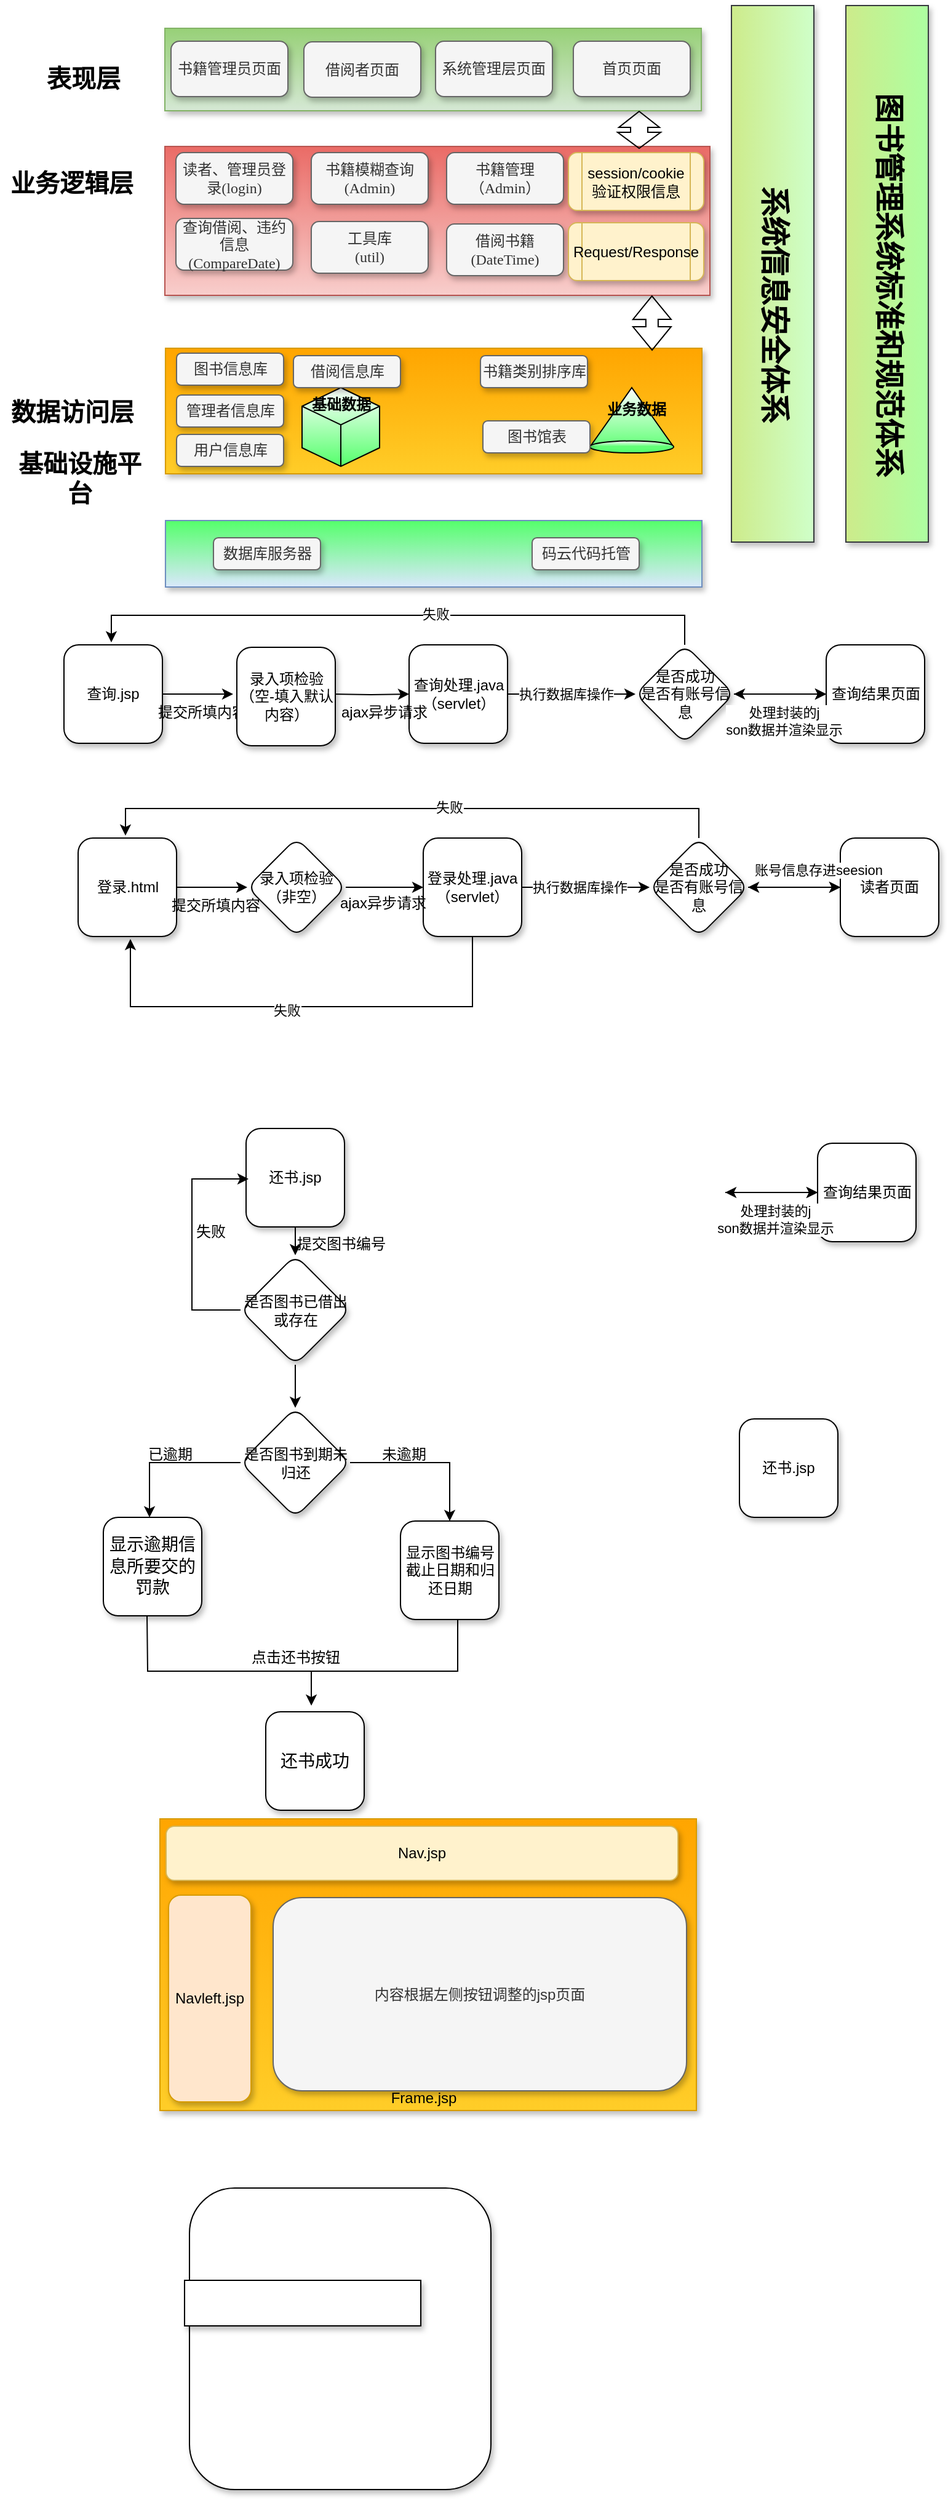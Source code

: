 <mxfile version="16.1.2" type="github">
  <diagram id="rGSmb_pIZY3zPX9j6uLZ" name="Page-1">
    <mxGraphModel dx="1593" dy="740" grid="0" gridSize="10" guides="1" tooltips="1" connect="0" arrows="1" fold="1" page="1" pageScale="1" pageWidth="827" pageHeight="1169" math="0" shadow="0">
      <root>
        <mxCell id="0" />
        <mxCell id="1" parent="0" />
        <mxCell id="xCQ0nxMYJF8ky7RXC2G_-2" value="" style="rounded=0;whiteSpace=wrap;html=1;gradientDirection=north;gradientColor=#97d077;shadow=1;spacingTop=0;perimeterSpacing=20;portConstraintRotation=0;fillColor=#d5e8d4;strokeColor=#82b366;" parent="1" vertex="1">
          <mxGeometry x="146" y="346" width="436" height="67" as="geometry" />
        </mxCell>
        <mxCell id="xCQ0nxMYJF8ky7RXC2G_-3" value="&lt;font face=&quot;宋体&quot;&gt;书籍管理员页面&lt;/font&gt;" style="rounded=1;whiteSpace=wrap;html=1;shadow=1;gradientDirection=north;fillColor=#f5f5f5;fontColor=#333333;strokeColor=#666666;" parent="1" vertex="1">
          <mxGeometry x="151" y="356.5" width="95" height="45" as="geometry" />
        </mxCell>
        <mxCell id="xCQ0nxMYJF8ky7RXC2G_-4" value="&lt;font face=&quot;宋体&quot;&gt;系统管理层页面&lt;/font&gt;" style="rounded=1;whiteSpace=wrap;html=1;shadow=1;gradientDirection=north;fillColor=#f5f5f5;fontColor=#333333;strokeColor=#666666;" parent="1" vertex="1">
          <mxGeometry x="366" y="356.5" width="95" height="45" as="geometry" />
        </mxCell>
        <mxCell id="xCQ0nxMYJF8ky7RXC2G_-5" value="&lt;font face=&quot;宋体&quot;&gt;借阅者页面&lt;/font&gt;" style="rounded=1;whiteSpace=wrap;html=1;shadow=1;gradientDirection=north;fillColor=#f5f5f5;fontColor=#333333;strokeColor=#666666;" parent="1" vertex="1">
          <mxGeometry x="259" y="357" width="95" height="45" as="geometry" />
        </mxCell>
        <mxCell id="xCQ0nxMYJF8ky7RXC2G_-6" value="&lt;font face=&quot;宋体&quot;&gt;首页页面&lt;/font&gt;" style="rounded=1;whiteSpace=wrap;html=1;shadow=1;gradientDirection=north;fillColor=#f5f5f5;fontColor=#333333;strokeColor=#666666;" parent="1" vertex="1">
          <mxGeometry x="478" y="356.5" width="95" height="45" as="geometry" />
        </mxCell>
        <mxCell id="xCQ0nxMYJF8ky7RXC2G_-7" value="" style="rounded=0;whiteSpace=wrap;html=1;gradientDirection=north;gradientColor=#ea6b66;shadow=1;spacingTop=0;perimeterSpacing=20;portConstraintRotation=0;fillColor=#f8cecc;strokeColor=#b85450;" parent="1" vertex="1">
          <mxGeometry x="146" y="442" width="443" height="121" as="geometry" />
        </mxCell>
        <mxCell id="xCQ0nxMYJF8ky7RXC2G_-8" value="&lt;h4&gt;&lt;font face=&quot;楷体&quot; style=&quot;font-size: 20px&quot;&gt;表现层&lt;/font&gt;&lt;/h4&gt;" style="text;html=1;strokeColor=none;fillColor=none;align=center;verticalAlign=middle;whiteSpace=wrap;rounded=0;shadow=1;fontFamily=Times New Roman;" parent="1" vertex="1">
          <mxGeometry x="35" y="356.5" width="90" height="58.5" as="geometry" />
        </mxCell>
        <mxCell id="xCQ0nxMYJF8ky7RXC2G_-9" value="&lt;h4&gt;&lt;font face=&quot;楷体&quot; style=&quot;font-size: 20px&quot;&gt;业务逻辑层&lt;/font&gt;&lt;/h4&gt;" style="text;html=1;strokeColor=none;fillColor=none;align=center;verticalAlign=middle;whiteSpace=wrap;rounded=0;shadow=1;fontFamily=Times New Roman;" parent="1" vertex="1">
          <mxGeometry x="16" y="442" width="109" height="58.5" as="geometry" />
        </mxCell>
        <mxCell id="xCQ0nxMYJF8ky7RXC2G_-11" value="&lt;h4&gt;&lt;font face=&quot;楷体&quot; style=&quot;font-size: 20px&quot;&gt;数据访问层&lt;/font&gt;&lt;/h4&gt;" style="text;html=1;strokeColor=none;fillColor=none;align=center;verticalAlign=middle;whiteSpace=wrap;rounded=0;shadow=1;fontFamily=Times New Roman;" parent="1" vertex="1">
          <mxGeometry x="16" y="627.75" width="109.5" height="58.5" as="geometry" />
        </mxCell>
        <mxCell id="xCQ0nxMYJF8ky7RXC2G_-13" value="" style="rounded=0;whiteSpace=wrap;html=1;gradientDirection=north;gradientColor=#ffa500;shadow=1;spacingTop=0;perimeterSpacing=20;portConstraintRotation=0;fillColor=#ffcd28;strokeColor=#d79b00;" parent="1" vertex="1">
          <mxGeometry x="146.5" y="606" width="436" height="102" as="geometry" />
        </mxCell>
        <mxCell id="xCQ0nxMYJF8ky7RXC2G_-14" value="" style="rounded=0;whiteSpace=wrap;html=1;gradientDirection=north;shadow=1;spacingTop=0;perimeterSpacing=20;portConstraintRotation=0;fillColor=#cdeb8b;strokeColor=#36393d;rotation=90;gradientColor=#CFFFC9;" parent="1" vertex="1">
          <mxGeometry x="422" y="512" width="436" height="67" as="geometry" />
        </mxCell>
        <mxCell id="xCQ0nxMYJF8ky7RXC2G_-15" value="" style="rounded=0;whiteSpace=wrap;html=1;gradientDirection=north;shadow=1;spacingTop=0;perimeterSpacing=20;portConstraintRotation=0;fillColor=#cdeb8b;strokeColor=#36393d;rotation=90;gradientColor=#ADFFA1;" parent="1" vertex="1">
          <mxGeometry x="515" y="512" width="436" height="67" as="geometry" />
        </mxCell>
        <mxCell id="xCQ0nxMYJF8ky7RXC2G_-16" value="&lt;font face=&quot;宋体&quot;&gt;系统信息安全体系&lt;/font&gt;" style="text;strokeColor=none;fillColor=none;html=1;fontSize=24;fontStyle=1;verticalAlign=middle;align=center;rounded=0;shadow=1;fontFamily=Courier New;rotation=90;" parent="1" vertex="1">
          <mxGeometry x="482.75" y="551" width="314.5" height="40" as="geometry" />
        </mxCell>
        <mxCell id="xCQ0nxMYJF8ky7RXC2G_-17" value="&lt;font face=&quot;宋体&quot;&gt;图书管理系统标准和规范体系&lt;/font&gt;" style="text;strokeColor=none;fillColor=none;html=1;fontSize=24;fontStyle=1;verticalAlign=middle;align=center;rounded=0;shadow=1;fontFamily=Courier New;rotation=90;" parent="1" vertex="1">
          <mxGeometry x="575.75" y="535" width="314.5" height="40" as="geometry" />
        </mxCell>
        <mxCell id="xCQ0nxMYJF8ky7RXC2G_-18" value="&lt;font face=&quot;宋体&quot;&gt;读者、管理员登录(login)&lt;/font&gt;" style="rounded=1;whiteSpace=wrap;html=1;shadow=1;gradientDirection=north;fillColor=#f5f5f5;fontColor=#333333;strokeColor=#666666;" parent="1" vertex="1">
          <mxGeometry x="155" y="447" width="95" height="42" as="geometry" />
        </mxCell>
        <mxCell id="xCQ0nxMYJF8ky7RXC2G_-19" value="&lt;h4&gt;&lt;font face=&quot;楷体&quot; style=&quot;font-size: 20px&quot;&gt;基础设施平台&lt;/font&gt;&lt;/h4&gt;" style="text;html=1;strokeColor=none;fillColor=none;align=center;verticalAlign=middle;whiteSpace=wrap;rounded=0;shadow=1;fontFamily=Times New Roman;" parent="1" vertex="1">
          <mxGeometry x="22" y="682" width="109.5" height="58.5" as="geometry" />
        </mxCell>
        <mxCell id="xCQ0nxMYJF8ky7RXC2G_-20" value="&lt;font face=&quot;宋体&quot;&gt;书籍模糊查询&lt;br&gt;(Admin)&lt;br&gt;&lt;/font&gt;" style="rounded=1;whiteSpace=wrap;html=1;shadow=1;gradientDirection=north;fillColor=#f5f5f5;fontColor=#333333;strokeColor=#666666;" parent="1" vertex="1">
          <mxGeometry x="265" y="447" width="95" height="42" as="geometry" />
        </mxCell>
        <mxCell id="xCQ0nxMYJF8ky7RXC2G_-21" value="&lt;font face=&quot;宋体&quot;&gt;书籍管理（Admin）&lt;/font&gt;" style="rounded=1;whiteSpace=wrap;html=1;shadow=1;gradientDirection=north;fillColor=#f5f5f5;fontColor=#333333;strokeColor=#666666;" parent="1" vertex="1">
          <mxGeometry x="375" y="447" width="95" height="42" as="geometry" />
        </mxCell>
        <mxCell id="xCQ0nxMYJF8ky7RXC2G_-22" value="&lt;font face=&quot;宋体&quot;&gt;借阅书籍&lt;br&gt;(DateTime)&lt;br&gt;&lt;/font&gt;" style="rounded=1;whiteSpace=wrap;html=1;shadow=1;gradientDirection=north;fillColor=#f5f5f5;fontColor=#333333;strokeColor=#666666;" parent="1" vertex="1">
          <mxGeometry x="375" y="505" width="95" height="42" as="geometry" />
        </mxCell>
        <mxCell id="xCQ0nxMYJF8ky7RXC2G_-23" value="&lt;font face=&quot;宋体&quot;&gt;查询借阅、违约信息(CompareDate)&lt;/font&gt;" style="rounded=1;whiteSpace=wrap;html=1;shadow=1;gradientDirection=north;fillColor=#f5f5f5;fontColor=#333333;strokeColor=#666666;" parent="1" vertex="1">
          <mxGeometry x="155" y="500.5" width="95" height="42" as="geometry" />
        </mxCell>
        <mxCell id="xCQ0nxMYJF8ky7RXC2G_-26" value="&lt;font face=&quot;宋体&quot;&gt;工具库&lt;br&gt;(util)&lt;br&gt;&lt;/font&gt;" style="rounded=1;whiteSpace=wrap;html=1;shadow=1;gradientDirection=north;fillColor=#f5f5f5;fontColor=#333333;strokeColor=#666666;" parent="1" vertex="1">
          <mxGeometry x="265" y="503" width="95" height="42" as="geometry" />
        </mxCell>
        <mxCell id="VZruGt7_fquRSm-Is5DC-7" value="" style="rounded=0;whiteSpace=wrap;html=1;gradientDirection=north;shadow=1;spacingTop=0;perimeterSpacing=20;portConstraintRotation=0;fillColor=#dae8fc;strokeColor=#6c8ebf;gradientColor=#54FF6B;" parent="1" vertex="1">
          <mxGeometry x="146.5" y="746" width="436" height="54" as="geometry" />
        </mxCell>
        <mxCell id="VZruGt7_fquRSm-Is5DC-9" value="" style="html=1;whiteSpace=wrap;shape=isoCube2;backgroundOutline=1;isoAngle=15;sketch=0;gradientColor=#54FF6B;" parent="1" vertex="1">
          <mxGeometry x="257.5" y="638" width="63" height="64" as="geometry" />
        </mxCell>
        <mxCell id="VZruGt7_fquRSm-Is5DC-10" value="&lt;font face=&quot;宋体&quot; style=&quot;font-size: 12px&quot;&gt;基础数据&lt;/font&gt;" style="text;strokeColor=none;fillColor=none;html=1;fontSize=24;fontStyle=1;verticalAlign=middle;align=center;rounded=0;shadow=1;fontFamily=Courier New;rotation=0;direction=east;" parent="1" vertex="1">
          <mxGeometry x="222" y="642" width="134" height="16" as="geometry" />
        </mxCell>
        <mxCell id="VZruGt7_fquRSm-Is5DC-11" value="&lt;font face=&quot;宋体&quot;&gt;图书信息库&lt;/font&gt;" style="rounded=1;whiteSpace=wrap;html=1;shadow=1;gradientDirection=north;fillColor=#f5f5f5;fontColor=#333333;strokeColor=#666666;" parent="1" vertex="1">
          <mxGeometry x="155.5" y="610" width="87" height="26" as="geometry" />
        </mxCell>
        <mxCell id="VZruGt7_fquRSm-Is5DC-12" value="&lt;font face=&quot;宋体&quot;&gt;管理者信息库&lt;/font&gt;" style="rounded=1;whiteSpace=wrap;html=1;shadow=1;gradientDirection=north;fillColor=#f5f5f5;fontColor=#333333;strokeColor=#666666;" parent="1" vertex="1">
          <mxGeometry x="155.5" y="644" width="87" height="26" as="geometry" />
        </mxCell>
        <mxCell id="VZruGt7_fquRSm-Is5DC-13" value="&lt;font face=&quot;宋体&quot;&gt;用户信息库&lt;/font&gt;" style="rounded=1;whiteSpace=wrap;html=1;shadow=1;gradientDirection=north;fillColor=#f5f5f5;fontColor=#333333;strokeColor=#666666;" parent="1" vertex="1">
          <mxGeometry x="155.5" y="676" width="87" height="26" as="geometry" />
        </mxCell>
        <mxCell id="VZruGt7_fquRSm-Is5DC-14" value="&lt;font face=&quot;宋体&quot;&gt;借阅信息库&lt;/font&gt;" style="rounded=1;whiteSpace=wrap;html=1;shadow=1;gradientDirection=north;fillColor=#f5f5f5;fontColor=#333333;strokeColor=#666666;" parent="1" vertex="1">
          <mxGeometry x="250.5" y="612" width="87" height="26" as="geometry" />
        </mxCell>
        <mxCell id="VZruGt7_fquRSm-Is5DC-15" value="" style="verticalLabelPosition=bottom;verticalAlign=top;html=1;shape=mxgraph.basic.cone;sketch=0;fontSize=12;gradientColor=#54FF6B;" parent="1" vertex="1">
          <mxGeometry x="491.5" y="638" width="68" height="53" as="geometry" />
        </mxCell>
        <mxCell id="VZruGt7_fquRSm-Is5DC-17" value="&lt;font face=&quot;宋体&quot; style=&quot;font-size: 12px&quot;&gt;业务数据&lt;/font&gt;" style="text;strokeColor=none;fillColor=none;html=1;fontSize=24;fontStyle=1;verticalAlign=middle;align=center;rounded=0;shadow=1;fontFamily=Courier New;rotation=0;direction=east;" parent="1" vertex="1">
          <mxGeometry x="462" y="646" width="134" height="16" as="geometry" />
        </mxCell>
        <mxCell id="VZruGt7_fquRSm-Is5DC-18" value="&lt;font face=&quot;宋体&quot;&gt;书籍类别排序库&lt;/font&gt;" style="rounded=1;whiteSpace=wrap;html=1;shadow=1;gradientDirection=north;fillColor=#f5f5f5;fontColor=#333333;strokeColor=#666666;" parent="1" vertex="1">
          <mxGeometry x="402.5" y="612" width="87" height="26" as="geometry" />
        </mxCell>
        <mxCell id="VZruGt7_fquRSm-Is5DC-19" value="&lt;font face=&quot;宋体&quot;&gt;图书馆表&lt;/font&gt;" style="rounded=1;whiteSpace=wrap;html=1;shadow=1;gradientDirection=north;fillColor=#f5f5f5;fontColor=#333333;strokeColor=#666666;" parent="1" vertex="1">
          <mxGeometry x="404.5" y="665" width="87" height="26" as="geometry" />
        </mxCell>
        <mxCell id="VZruGt7_fquRSm-Is5DC-20" value="&lt;font face=&quot;宋体&quot;&gt;数据库服务器&lt;/font&gt;" style="rounded=1;whiteSpace=wrap;html=1;shadow=1;gradientDirection=north;fillColor=#f5f5f5;fontColor=#333333;strokeColor=#666666;" parent="1" vertex="1">
          <mxGeometry x="185.5" y="760" width="87" height="26" as="geometry" />
        </mxCell>
        <mxCell id="VZruGt7_fquRSm-Is5DC-21" value="&lt;font face=&quot;宋体&quot;&gt;码云代码托管&lt;/font&gt;" style="rounded=1;whiteSpace=wrap;html=1;shadow=1;gradientDirection=north;fillColor=#f5f5f5;fontColor=#333333;strokeColor=#666666;" parent="1" vertex="1">
          <mxGeometry x="444.5" y="760" width="87" height="26" as="geometry" />
        </mxCell>
        <mxCell id="Mgyk64NdSJGYaR96-P3A-1" value="session/cookie&lt;br&gt;验证权限信息" style="shape=process;whiteSpace=wrap;html=1;backgroundOutline=1;rounded=1;shadow=1;fillColor=#fff2cc;strokeColor=#d6b656;" vertex="1" parent="1">
          <mxGeometry x="474" y="447" width="110" height="47" as="geometry" />
        </mxCell>
        <mxCell id="Mgyk64NdSJGYaR96-P3A-4" value="Request/Response" style="shape=process;whiteSpace=wrap;html=1;backgroundOutline=1;rounded=1;shadow=1;fillColor=#fff2cc;strokeColor=#d6b656;" vertex="1" parent="1">
          <mxGeometry x="474" y="504" width="110" height="47" as="geometry" />
        </mxCell>
        <mxCell id="Mgyk64NdSJGYaR96-P3A-5" value="" style="shape=flexArrow;endArrow=classic;startArrow=classic;html=1;rounded=0;entryX=0.861;entryY=0.876;entryDx=0;entryDy=0;entryPerimeter=0;" edge="1" parent="1" target="xCQ0nxMYJF8ky7RXC2G_-7">
          <mxGeometry width="100" height="100" relative="1" as="geometry">
            <mxPoint x="542" y="608" as="sourcePoint" />
            <mxPoint x="471" y="572" as="targetPoint" />
          </mxGeometry>
        </mxCell>
        <mxCell id="Mgyk64NdSJGYaR96-P3A-7" value="" style="shape=flexArrow;endArrow=classic;startArrow=classic;html=1;rounded=0;endWidth=18;endSize=4;width=14;startSize=4;" edge="1" parent="1">
          <mxGeometry width="100" height="100" relative="1" as="geometry">
            <mxPoint x="531.5" y="444" as="sourcePoint" />
            <mxPoint x="531.5" y="413" as="targetPoint" />
          </mxGeometry>
        </mxCell>
        <mxCell id="Mgyk64NdSJGYaR96-P3A-13" value="" style="edgeStyle=orthogonalEdgeStyle;rounded=0;orthogonalLoop=1;jettySize=auto;html=1;" edge="1" parent="1" source="Mgyk64NdSJGYaR96-P3A-8" target="Mgyk64NdSJGYaR96-P3A-9">
          <mxGeometry relative="1" as="geometry" />
        </mxCell>
        <mxCell id="Mgyk64NdSJGYaR96-P3A-8" value="登录.html" style="whiteSpace=wrap;html=1;aspect=fixed;rounded=1;shadow=1;" vertex="1" parent="1">
          <mxGeometry x="75.5" y="1004" width="80" height="80" as="geometry" />
        </mxCell>
        <mxCell id="Mgyk64NdSJGYaR96-P3A-15" style="edgeStyle=orthogonalEdgeStyle;rounded=0;orthogonalLoop=1;jettySize=auto;html=1;" edge="1" parent="1" source="Mgyk64NdSJGYaR96-P3A-9" target="Mgyk64NdSJGYaR96-P3A-10">
          <mxGeometry relative="1" as="geometry" />
        </mxCell>
        <mxCell id="Mgyk64NdSJGYaR96-P3A-9" value="录入项检验&lt;br&gt;（非空）" style="rhombus;whiteSpace=wrap;html=1;rounded=1;shadow=1;" vertex="1" parent="1">
          <mxGeometry x="213" y="1004" width="80" height="80" as="geometry" />
        </mxCell>
        <mxCell id="Mgyk64NdSJGYaR96-P3A-16" style="edgeStyle=orthogonalEdgeStyle;rounded=0;orthogonalLoop=1;jettySize=auto;html=1;" edge="1" parent="1" source="Mgyk64NdSJGYaR96-P3A-10" target="Mgyk64NdSJGYaR96-P3A-11">
          <mxGeometry relative="1" as="geometry" />
        </mxCell>
        <mxCell id="Mgyk64NdSJGYaR96-P3A-18" value="执行数据库操作" style="edgeLabel;html=1;align=center;verticalAlign=middle;resizable=0;points=[];" vertex="1" connectable="0" parent="Mgyk64NdSJGYaR96-P3A-16">
          <mxGeometry x="-0.211" y="-1" relative="1" as="geometry">
            <mxPoint x="6" y="-1" as="offset" />
          </mxGeometry>
        </mxCell>
        <mxCell id="Mgyk64NdSJGYaR96-P3A-22" style="edgeStyle=orthogonalEdgeStyle;rounded=0;orthogonalLoop=1;jettySize=auto;html=1;entryX=0.531;entryY=1.025;entryDx=0;entryDy=0;entryPerimeter=0;" edge="1" parent="1" source="Mgyk64NdSJGYaR96-P3A-10" target="Mgyk64NdSJGYaR96-P3A-8">
          <mxGeometry relative="1" as="geometry">
            <mxPoint x="120" y="1141" as="targetPoint" />
            <Array as="points">
              <mxPoint x="396" y="1141" />
              <mxPoint x="118" y="1141" />
            </Array>
          </mxGeometry>
        </mxCell>
        <mxCell id="Mgyk64NdSJGYaR96-P3A-23" value="失败" style="edgeLabel;html=1;align=center;verticalAlign=middle;resizable=0;points=[];" vertex="1" connectable="0" parent="Mgyk64NdSJGYaR96-P3A-22">
          <mxGeometry x="0.067" y="3" relative="1" as="geometry">
            <mxPoint as="offset" />
          </mxGeometry>
        </mxCell>
        <mxCell id="Mgyk64NdSJGYaR96-P3A-10" value="登录处理.java&lt;br&gt;（servlet）" style="whiteSpace=wrap;html=1;aspect=fixed;rounded=1;shadow=1;" vertex="1" parent="1">
          <mxGeometry x="356" y="1004" width="80" height="80" as="geometry" />
        </mxCell>
        <mxCell id="Mgyk64NdSJGYaR96-P3A-17" style="edgeStyle=orthogonalEdgeStyle;rounded=0;orthogonalLoop=1;jettySize=auto;html=1;" edge="1" parent="1" target="Mgyk64NdSJGYaR96-P3A-12">
          <mxGeometry relative="1" as="geometry">
            <mxPoint x="628" y="1044" as="sourcePoint" />
            <Array as="points">
              <mxPoint x="628" y="1044" />
              <mxPoint x="628" y="1044" />
            </Array>
          </mxGeometry>
        </mxCell>
        <mxCell id="Mgyk64NdSJGYaR96-P3A-20" style="edgeStyle=orthogonalEdgeStyle;rounded=0;orthogonalLoop=1;jettySize=auto;html=1;entryX=0.481;entryY=-0.025;entryDx=0;entryDy=0;entryPerimeter=0;" edge="1" parent="1" source="Mgyk64NdSJGYaR96-P3A-11" target="Mgyk64NdSJGYaR96-P3A-8">
          <mxGeometry relative="1" as="geometry">
            <mxPoint x="110" y="963" as="targetPoint" />
            <Array as="points">
              <mxPoint x="580" y="980" />
              <mxPoint x="114" y="980" />
            </Array>
          </mxGeometry>
        </mxCell>
        <mxCell id="Mgyk64NdSJGYaR96-P3A-21" value="失败" style="edgeLabel;html=1;align=center;verticalAlign=middle;resizable=0;points=[];" vertex="1" connectable="0" parent="Mgyk64NdSJGYaR96-P3A-20">
          <mxGeometry x="-0.113" y="-1" relative="1" as="geometry">
            <mxPoint as="offset" />
          </mxGeometry>
        </mxCell>
        <mxCell id="Mgyk64NdSJGYaR96-P3A-26" value="" style="edgeStyle=orthogonalEdgeStyle;rounded=0;orthogonalLoop=1;jettySize=auto;html=1;" edge="1" parent="1" source="Mgyk64NdSJGYaR96-P3A-11" target="Mgyk64NdSJGYaR96-P3A-12">
          <mxGeometry relative="1" as="geometry">
            <Array as="points">
              <mxPoint x="641" y="1044" />
              <mxPoint x="641" y="1044" />
            </Array>
          </mxGeometry>
        </mxCell>
        <mxCell id="Mgyk64NdSJGYaR96-P3A-11" value="是否成功&lt;br&gt;是否有账号信息" style="rhombus;whiteSpace=wrap;html=1;rounded=1;shadow=1;" vertex="1" parent="1">
          <mxGeometry x="540" y="1004" width="80" height="80" as="geometry" />
        </mxCell>
        <mxCell id="Mgyk64NdSJGYaR96-P3A-40" value="" style="edgeStyle=orthogonalEdgeStyle;rounded=0;orthogonalLoop=1;jettySize=auto;html=1;" edge="1" parent="1" source="Mgyk64NdSJGYaR96-P3A-12" target="Mgyk64NdSJGYaR96-P3A-11">
          <mxGeometry relative="1" as="geometry" />
        </mxCell>
        <mxCell id="Mgyk64NdSJGYaR96-P3A-12" value="读者页面" style="whiteSpace=wrap;html=1;aspect=fixed;rounded=1;shadow=1;" vertex="1" parent="1">
          <mxGeometry x="695" y="1004" width="80" height="80" as="geometry" />
        </mxCell>
        <mxCell id="Mgyk64NdSJGYaR96-P3A-14" value="提交所填内容" style="text;html=1;align=center;verticalAlign=middle;resizable=0;points=[];autosize=1;strokeColor=none;fillColor=none;" vertex="1" parent="1">
          <mxGeometry x="146" y="1050" width="82" height="18" as="geometry" />
        </mxCell>
        <mxCell id="Mgyk64NdSJGYaR96-P3A-41" value="账号信息存进seesion" style="edgeLabel;html=1;align=center;verticalAlign=middle;resizable=0;points=[];" vertex="1" connectable="0" parent="1">
          <mxGeometry x="531.5" y="1050" as="geometry">
            <mxPoint x="145" y="-20" as="offset" />
          </mxGeometry>
        </mxCell>
        <mxCell id="Mgyk64NdSJGYaR96-P3A-42" value="ajax异步请求" style="text;html=1;align=center;verticalAlign=middle;resizable=0;points=[];autosize=1;strokeColor=none;fillColor=none;" vertex="1" parent="1">
          <mxGeometry x="283" y="1048" width="80" height="18" as="geometry" />
        </mxCell>
        <mxCell id="Mgyk64NdSJGYaR96-P3A-43" value="" style="edgeStyle=orthogonalEdgeStyle;rounded=0;orthogonalLoop=1;jettySize=auto;html=1;" edge="1" parent="1" source="Mgyk64NdSJGYaR96-P3A-44">
          <mxGeometry relative="1" as="geometry">
            <mxPoint x="201.5" y="887" as="targetPoint" />
          </mxGeometry>
        </mxCell>
        <mxCell id="Mgyk64NdSJGYaR96-P3A-44" value="查询.jsp" style="whiteSpace=wrap;html=1;aspect=fixed;rounded=1;shadow=1;" vertex="1" parent="1">
          <mxGeometry x="64" y="847" width="80" height="80" as="geometry" />
        </mxCell>
        <mxCell id="Mgyk64NdSJGYaR96-P3A-45" style="edgeStyle=orthogonalEdgeStyle;rounded=0;orthogonalLoop=1;jettySize=auto;html=1;" edge="1" parent="1" target="Mgyk64NdSJGYaR96-P3A-51">
          <mxGeometry relative="1" as="geometry">
            <mxPoint x="281.5" y="887" as="sourcePoint" />
          </mxGeometry>
        </mxCell>
        <mxCell id="Mgyk64NdSJGYaR96-P3A-47" style="edgeStyle=orthogonalEdgeStyle;rounded=0;orthogonalLoop=1;jettySize=auto;html=1;" edge="1" parent="1" source="Mgyk64NdSJGYaR96-P3A-51" target="Mgyk64NdSJGYaR96-P3A-56">
          <mxGeometry relative="1" as="geometry" />
        </mxCell>
        <mxCell id="Mgyk64NdSJGYaR96-P3A-48" value="执行数据库操作" style="edgeLabel;html=1;align=center;verticalAlign=middle;resizable=0;points=[];" vertex="1" connectable="0" parent="Mgyk64NdSJGYaR96-P3A-47">
          <mxGeometry x="-0.211" y="-1" relative="1" as="geometry">
            <mxPoint x="6" y="-1" as="offset" />
          </mxGeometry>
        </mxCell>
        <mxCell id="Mgyk64NdSJGYaR96-P3A-51" value="查询处理.java&lt;br&gt;（servlet）" style="whiteSpace=wrap;html=1;aspect=fixed;rounded=1;shadow=1;" vertex="1" parent="1">
          <mxGeometry x="344.5" y="847" width="80" height="80" as="geometry" />
        </mxCell>
        <mxCell id="Mgyk64NdSJGYaR96-P3A-52" style="edgeStyle=orthogonalEdgeStyle;rounded=0;orthogonalLoop=1;jettySize=auto;html=1;" edge="1" parent="1" target="Mgyk64NdSJGYaR96-P3A-58">
          <mxGeometry relative="1" as="geometry">
            <mxPoint x="616.5" y="887" as="sourcePoint" />
            <Array as="points">
              <mxPoint x="616.5" y="887" />
              <mxPoint x="616.5" y="887" />
            </Array>
          </mxGeometry>
        </mxCell>
        <mxCell id="Mgyk64NdSJGYaR96-P3A-53" style="edgeStyle=orthogonalEdgeStyle;rounded=0;orthogonalLoop=1;jettySize=auto;html=1;entryX=0.481;entryY=-0.025;entryDx=0;entryDy=0;entryPerimeter=0;" edge="1" parent="1" source="Mgyk64NdSJGYaR96-P3A-56" target="Mgyk64NdSJGYaR96-P3A-44">
          <mxGeometry relative="1" as="geometry">
            <mxPoint x="98.5" y="806" as="targetPoint" />
            <Array as="points">
              <mxPoint x="568.5" y="823" />
              <mxPoint x="102.5" y="823" />
            </Array>
          </mxGeometry>
        </mxCell>
        <mxCell id="Mgyk64NdSJGYaR96-P3A-54" value="失败" style="edgeLabel;html=1;align=center;verticalAlign=middle;resizable=0;points=[];" vertex="1" connectable="0" parent="Mgyk64NdSJGYaR96-P3A-53">
          <mxGeometry x="-0.113" y="-1" relative="1" as="geometry">
            <mxPoint as="offset" />
          </mxGeometry>
        </mxCell>
        <mxCell id="Mgyk64NdSJGYaR96-P3A-55" value="" style="edgeStyle=orthogonalEdgeStyle;rounded=0;orthogonalLoop=1;jettySize=auto;html=1;" edge="1" parent="1" source="Mgyk64NdSJGYaR96-P3A-56" target="Mgyk64NdSJGYaR96-P3A-58">
          <mxGeometry relative="1" as="geometry">
            <Array as="points">
              <mxPoint x="629.5" y="887" />
              <mxPoint x="629.5" y="887" />
            </Array>
          </mxGeometry>
        </mxCell>
        <mxCell id="Mgyk64NdSJGYaR96-P3A-56" value="是否成功&lt;br&gt;是否有账号信息" style="rhombus;whiteSpace=wrap;html=1;rounded=1;shadow=1;" vertex="1" parent="1">
          <mxGeometry x="528.5" y="847" width="80" height="80" as="geometry" />
        </mxCell>
        <mxCell id="Mgyk64NdSJGYaR96-P3A-57" value="" style="edgeStyle=orthogonalEdgeStyle;rounded=0;orthogonalLoop=1;jettySize=auto;html=1;" edge="1" parent="1" source="Mgyk64NdSJGYaR96-P3A-58" target="Mgyk64NdSJGYaR96-P3A-56">
          <mxGeometry relative="1" as="geometry" />
        </mxCell>
        <mxCell id="Mgyk64NdSJGYaR96-P3A-58" value="查询结果页面" style="whiteSpace=wrap;html=1;aspect=fixed;rounded=1;shadow=1;" vertex="1" parent="1">
          <mxGeometry x="683.5" y="847" width="80" height="80" as="geometry" />
        </mxCell>
        <mxCell id="Mgyk64NdSJGYaR96-P3A-59" value="提交所填内容" style="text;html=1;align=center;verticalAlign=middle;resizable=0;points=[];autosize=1;strokeColor=none;fillColor=none;" vertex="1" parent="1">
          <mxGeometry x="134.5" y="893" width="82" height="18" as="geometry" />
        </mxCell>
        <mxCell id="Mgyk64NdSJGYaR96-P3A-60" value="处理封装的j&lt;br&gt;son数据并渲染显示" style="edgeLabel;html=1;align=center;verticalAlign=middle;resizable=0;points=[];" vertex="1" connectable="0" parent="1">
          <mxGeometry x="503.5" y="929" as="geometry">
            <mxPoint x="145" y="-20" as="offset" />
          </mxGeometry>
        </mxCell>
        <mxCell id="Mgyk64NdSJGYaR96-P3A-61" value="ajax异步请求" style="text;html=1;align=center;verticalAlign=middle;resizable=0;points=[];autosize=1;strokeColor=none;fillColor=none;" vertex="1" parent="1">
          <mxGeometry x="283.5" y="893" width="80" height="18" as="geometry" />
        </mxCell>
        <mxCell id="Mgyk64NdSJGYaR96-P3A-62" value="录入项检验&lt;br&gt;（空-填入默认内容）" style="whiteSpace=wrap;html=1;aspect=fixed;rounded=1;shadow=1;" vertex="1" parent="1">
          <mxGeometry x="204.5" y="849" width="80" height="80" as="geometry" />
        </mxCell>
        <mxCell id="Mgyk64NdSJGYaR96-P3A-89" style="edgeStyle=orthogonalEdgeStyle;rounded=0;orthogonalLoop=1;jettySize=auto;html=1;" edge="1" parent="1" source="Mgyk64NdSJGYaR96-P3A-65" target="Mgyk64NdSJGYaR96-P3A-81">
          <mxGeometry relative="1" as="geometry" />
        </mxCell>
        <mxCell id="Mgyk64NdSJGYaR96-P3A-65" value="还书.jsp" style="whiteSpace=wrap;html=1;aspect=fixed;rounded=1;shadow=1;" vertex="1" parent="1">
          <mxGeometry x="212" y="1240" width="80" height="80" as="geometry" />
        </mxCell>
        <mxCell id="Mgyk64NdSJGYaR96-P3A-70" style="edgeStyle=orthogonalEdgeStyle;rounded=0;orthogonalLoop=1;jettySize=auto;html=1;" edge="1" parent="1" target="Mgyk64NdSJGYaR96-P3A-76">
          <mxGeometry relative="1" as="geometry">
            <mxPoint x="609.5" y="1292" as="sourcePoint" />
            <Array as="points">
              <mxPoint x="609.5" y="1292" />
              <mxPoint x="609.5" y="1292" />
            </Array>
          </mxGeometry>
        </mxCell>
        <mxCell id="Mgyk64NdSJGYaR96-P3A-73" value="" style="edgeStyle=orthogonalEdgeStyle;rounded=0;orthogonalLoop=1;jettySize=auto;html=1;" edge="1" parent="1" target="Mgyk64NdSJGYaR96-P3A-76">
          <mxGeometry relative="1" as="geometry">
            <Array as="points">
              <mxPoint x="622.5" y="1292" />
              <mxPoint x="622.5" y="1292" />
            </Array>
            <mxPoint x="601.5" y="1292" as="sourcePoint" />
          </mxGeometry>
        </mxCell>
        <mxCell id="Mgyk64NdSJGYaR96-P3A-75" value="" style="edgeStyle=orthogonalEdgeStyle;rounded=0;orthogonalLoop=1;jettySize=auto;html=1;" edge="1" parent="1" source="Mgyk64NdSJGYaR96-P3A-76">
          <mxGeometry relative="1" as="geometry">
            <mxPoint x="601.5" y="1292" as="targetPoint" />
          </mxGeometry>
        </mxCell>
        <mxCell id="Mgyk64NdSJGYaR96-P3A-76" value="查询结果页面" style="whiteSpace=wrap;html=1;aspect=fixed;rounded=1;shadow=1;" vertex="1" parent="1">
          <mxGeometry x="676.5" y="1252" width="80" height="80" as="geometry" />
        </mxCell>
        <mxCell id="Mgyk64NdSJGYaR96-P3A-77" value="提交图书编号" style="text;html=1;align=center;verticalAlign=middle;resizable=0;points=[];autosize=1;strokeColor=none;fillColor=none;" vertex="1" parent="1">
          <mxGeometry x="248" y="1325" width="82" height="18" as="geometry" />
        </mxCell>
        <mxCell id="Mgyk64NdSJGYaR96-P3A-78" value="处理封装的j&lt;br&gt;son数据并渲染显示" style="edgeLabel;html=1;align=center;verticalAlign=middle;resizable=0;points=[];" vertex="1" connectable="0" parent="1">
          <mxGeometry x="496.5" y="1334" as="geometry">
            <mxPoint x="145" y="-20" as="offset" />
          </mxGeometry>
        </mxCell>
        <mxCell id="Mgyk64NdSJGYaR96-P3A-91" value="" style="edgeStyle=orthogonalEdgeStyle;rounded=0;orthogonalLoop=1;jettySize=auto;html=1;" edge="1" parent="1" source="Mgyk64NdSJGYaR96-P3A-81" target="Mgyk64NdSJGYaR96-P3A-84">
          <mxGeometry relative="1" as="geometry" />
        </mxCell>
        <mxCell id="Mgyk64NdSJGYaR96-P3A-92" style="edgeStyle=orthogonalEdgeStyle;rounded=0;orthogonalLoop=1;jettySize=auto;html=1;entryX=0.025;entryY=0.513;entryDx=0;entryDy=0;entryPerimeter=0;" edge="1" parent="1" source="Mgyk64NdSJGYaR96-P3A-81" target="Mgyk64NdSJGYaR96-P3A-65">
          <mxGeometry relative="1" as="geometry">
            <mxPoint x="168" y="1280" as="targetPoint" />
            <Array as="points">
              <mxPoint x="168" y="1388" />
              <mxPoint x="168" y="1281" />
            </Array>
          </mxGeometry>
        </mxCell>
        <mxCell id="Mgyk64NdSJGYaR96-P3A-81" value="是否图书已借出或存在" style="rhombus;whiteSpace=wrap;html=1;rounded=1;shadow=1;" vertex="1" parent="1">
          <mxGeometry x="207.5" y="1343" width="89" height="89" as="geometry" />
        </mxCell>
        <mxCell id="Mgyk64NdSJGYaR96-P3A-98" style="edgeStyle=orthogonalEdgeStyle;rounded=0;orthogonalLoop=1;jettySize=auto;html=1;entryX=0.469;entryY=0;entryDx=0;entryDy=0;entryPerimeter=0;" edge="1" parent="1" source="Mgyk64NdSJGYaR96-P3A-84" target="Mgyk64NdSJGYaR96-P3A-97">
          <mxGeometry relative="1" as="geometry">
            <mxPoint x="119" y="1511.5" as="targetPoint" />
          </mxGeometry>
        </mxCell>
        <mxCell id="Mgyk64NdSJGYaR96-P3A-102" style="edgeStyle=orthogonalEdgeStyle;rounded=0;orthogonalLoop=1;jettySize=auto;html=1;" edge="1" parent="1" source="Mgyk64NdSJGYaR96-P3A-84" target="Mgyk64NdSJGYaR96-P3A-101">
          <mxGeometry relative="1" as="geometry">
            <mxPoint x="390" y="1511.5" as="targetPoint" />
          </mxGeometry>
        </mxCell>
        <mxCell id="Mgyk64NdSJGYaR96-P3A-84" value="是否图书到期未归还" style="rhombus;whiteSpace=wrap;html=1;rounded=1;shadow=1;" vertex="1" parent="1">
          <mxGeometry x="207.5" y="1467" width="89" height="89" as="geometry" />
        </mxCell>
        <mxCell id="Mgyk64NdSJGYaR96-P3A-88" value="还书.jsp" style="whiteSpace=wrap;html=1;aspect=fixed;rounded=1;shadow=1;" vertex="1" parent="1">
          <mxGeometry x="613" y="1476" width="80" height="80" as="geometry" />
        </mxCell>
        <mxCell id="Mgyk64NdSJGYaR96-P3A-93" value="失败" style="text;html=1;align=center;verticalAlign=middle;resizable=0;points=[];autosize=1;strokeColor=none;fillColor=none;" vertex="1" parent="1">
          <mxGeometry x="166" y="1315" width="34" height="18" as="geometry" />
        </mxCell>
        <mxCell id="Mgyk64NdSJGYaR96-P3A-97" value="&lt;p class=&quot;MsoNormal&quot;&gt;&lt;span style=&quot;font-size: 10.5pt&quot;&gt;&lt;font face=&quot;宋体&quot;&gt;显示逾期信息所要交的罚款&lt;/font&gt;&lt;/span&gt;&lt;/p&gt;" style="whiteSpace=wrap;html=1;aspect=fixed;rounded=1;shadow=1;" vertex="1" parent="1">
          <mxGeometry x="96" y="1556" width="80" height="80" as="geometry" />
        </mxCell>
        <mxCell id="Mgyk64NdSJGYaR96-P3A-99" value="已逾期" style="text;html=1;align=center;verticalAlign=middle;resizable=0;points=[];autosize=1;strokeColor=none;fillColor=none;" vertex="1" parent="1">
          <mxGeometry x="127" y="1496" width="46" height="18" as="geometry" />
        </mxCell>
        <mxCell id="Mgyk64NdSJGYaR96-P3A-104" style="edgeStyle=orthogonalEdgeStyle;rounded=0;orthogonalLoop=1;jettySize=auto;html=1;entryX=0.463;entryY=-0.012;entryDx=0;entryDy=0;entryPerimeter=0;startFill=1;endFill=1;anchorPointDirection=1;" edge="1" parent="1">
          <mxGeometry relative="1" as="geometry">
            <mxPoint x="265.04" y="1709.04" as="targetPoint" />
            <mxPoint x="384" y="1635" as="sourcePoint" />
            <Array as="points">
              <mxPoint x="384" y="1681" />
              <mxPoint x="265" y="1681" />
            </Array>
          </mxGeometry>
        </mxCell>
        <mxCell id="Mgyk64NdSJGYaR96-P3A-101" value="显示图书编号截止日期和归还日期" style="whiteSpace=wrap;html=1;aspect=fixed;rounded=1;shadow=1;" vertex="1" parent="1">
          <mxGeometry x="337.5" y="1559" width="80" height="80" as="geometry" />
        </mxCell>
        <mxCell id="Mgyk64NdSJGYaR96-P3A-103" value="未逾期" style="text;html=1;align=center;verticalAlign=middle;resizable=0;points=[];autosize=1;strokeColor=none;fillColor=none;" vertex="1" parent="1">
          <mxGeometry x="317" y="1496" width="46" height="18" as="geometry" />
        </mxCell>
        <mxCell id="Mgyk64NdSJGYaR96-P3A-109" value="&lt;p class=&quot;MsoNormal&quot;&gt;&lt;span style=&quot;font-size: 10.5pt&quot;&gt;&lt;font face=&quot;宋体&quot;&gt;还书成功&lt;/font&gt;&lt;/span&gt;&lt;/p&gt;" style="whiteSpace=wrap;html=1;aspect=fixed;rounded=1;shadow=1;" vertex="1" parent="1">
          <mxGeometry x="228" y="1714" width="80" height="80" as="geometry" />
        </mxCell>
        <mxCell id="Mgyk64NdSJGYaR96-P3A-114" value="" style="endArrow=none;html=1;rounded=0;" edge="1" parent="1">
          <mxGeometry width="50" height="50" relative="1" as="geometry">
            <mxPoint x="266" y="1681" as="sourcePoint" />
            <mxPoint x="131.5" y="1636" as="targetPoint" />
            <Array as="points">
              <mxPoint x="132" y="1681" />
            </Array>
          </mxGeometry>
        </mxCell>
        <mxCell id="Mgyk64NdSJGYaR96-P3A-115" value="点击还书按钮" style="text;html=1;align=center;verticalAlign=middle;resizable=0;points=[];autosize=1;strokeColor=none;fillColor=none;" vertex="1" parent="1">
          <mxGeometry x="211" y="1661" width="82" height="18" as="geometry" />
        </mxCell>
        <mxCell id="Mgyk64NdSJGYaR96-P3A-116" value="" style="whiteSpace=wrap;html=1;aspect=fixed;rounded=1;shadow=1;" vertex="1" parent="1">
          <mxGeometry x="166" y="2101" width="245" height="245" as="geometry" />
        </mxCell>
        <mxCell id="Mgyk64NdSJGYaR96-P3A-117" value="" style="rounded=0;whiteSpace=wrap;html=1;shadow=1;" vertex="1" parent="1">
          <mxGeometry x="162" y="2176" width="192" height="37" as="geometry" />
        </mxCell>
        <mxCell id="Mgyk64NdSJGYaR96-P3A-118" value="" style="rounded=0;whiteSpace=wrap;html=1;gradientDirection=north;gradientColor=#ffa500;shadow=1;spacingTop=0;perimeterSpacing=20;portConstraintRotation=0;fillColor=#ffcd28;strokeColor=#d79b00;" vertex="1" parent="1">
          <mxGeometry x="142" y="1801" width="436" height="237" as="geometry" />
        </mxCell>
        <mxCell id="Mgyk64NdSJGYaR96-P3A-119" value="Nav.jsp" style="rounded=1;whiteSpace=wrap;html=1;shadow=1;fillColor=#fff2cc;strokeColor=#d6b656;" vertex="1" parent="1">
          <mxGeometry x="147" y="1807" width="416" height="44" as="geometry" />
        </mxCell>
        <mxCell id="Mgyk64NdSJGYaR96-P3A-121" value="Frame.jsp" style="text;html=1;align=center;verticalAlign=middle;resizable=0;points=[];autosize=1;strokeColor=none;fillColor=none;" vertex="1" parent="1">
          <mxGeometry x="324" y="2019" width="63" height="18" as="geometry" />
        </mxCell>
        <mxCell id="Mgyk64NdSJGYaR96-P3A-122" value="Navleft.jsp" style="rounded=1;whiteSpace=wrap;html=1;shadow=1;fillColor=#ffe6cc;strokeColor=#d79b00;" vertex="1" parent="1">
          <mxGeometry x="149" y="1863" width="67" height="168" as="geometry" />
        </mxCell>
        <mxCell id="Mgyk64NdSJGYaR96-P3A-123" value="内容根据左侧按钮调整的jsp页面" style="rounded=1;whiteSpace=wrap;html=1;shadow=1;fillColor=#f5f5f5;fontColor=#333333;strokeColor=#666666;" vertex="1" parent="1">
          <mxGeometry x="234" y="1865" width="336" height="157" as="geometry" />
        </mxCell>
      </root>
    </mxGraphModel>
  </diagram>
</mxfile>
